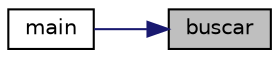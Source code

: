 digraph "buscar"
{
 // LATEX_PDF_SIZE
  edge [fontname="Helvetica",fontsize="10",labelfontname="Helvetica",labelfontsize="10"];
  node [fontname="Helvetica",fontsize="10",shape=record];
  rankdir="RL";
  Node1 [label="buscar",height=0.2,width=0.4,color="black", fillcolor="grey75", style="filled", fontcolor="black",tooltip="Nos permite buscar en las coordenadas si existe al menos una ruta del punto A al punto B."];
  Node1 -> Node2 [dir="back",color="midnightblue",fontsize="10",style="solid",fontname="Helvetica"];
  Node2 [label="main",height=0.2,width=0.4,color="black", fillcolor="white", style="filled",URL="$_principal_8c.html#a0ddf1224851353fc92bfbff6f499fa97",tooltip=" "];
}
